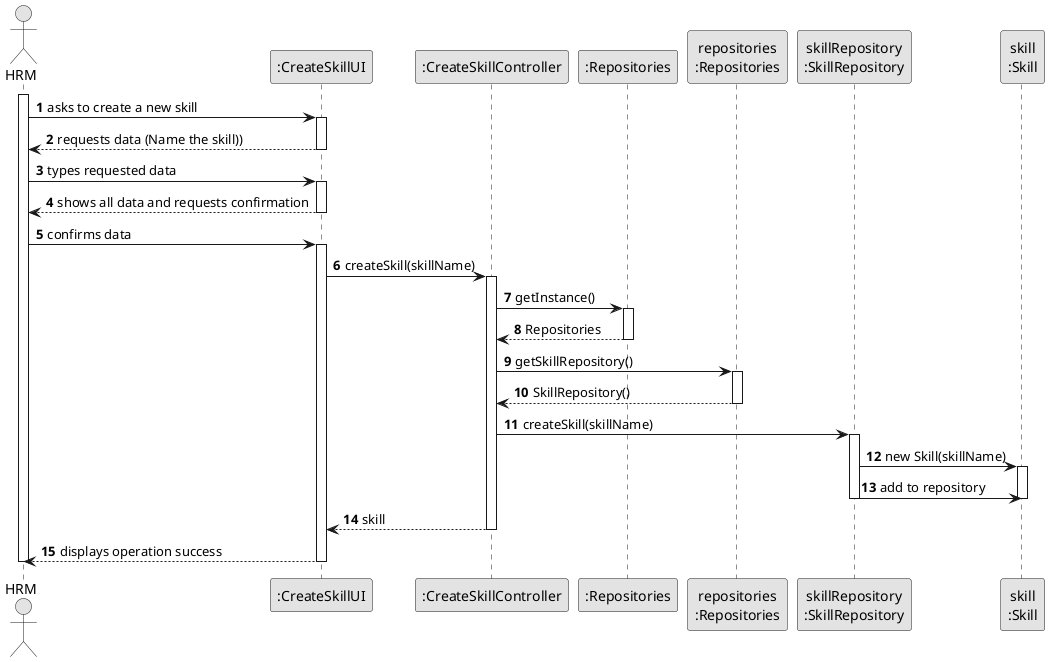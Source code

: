 @startuml
skinparam monochrome true
skinparam packageStyle rectangle
skinparam shadowing false

autonumber

'hide footbox
actor "HRM" as ADM
participant ":CreateSkillUI" as UI
participant ":CreateSkillController" as CTRL
participant ":Repositories" as RepositorySingleton
participant "repositories\n:Repositories" as PLAT
participant "skillRepository\n:SkillRepository" as SkillRepository
participant "skill\n:Skill" as Skill

activate ADM

    ADM -> UI : asks to create a new skill
    activate UI

    UI --> ADM : requests data (Name the skill))
    deactivate UI

    ADM -> UI : types requested data
    activate UI

    UI --> ADM : shows all data and requests confirmation
    deactivate UI

    ADM -> UI : confirms data
    activate UI

    UI -> CTRL : createSkill(skillName)
    activate CTRL

    CTRL -> RepositorySingleton : getInstance()
    activate RepositorySingleton
    CTRL <-- RepositorySingleton : Repositories
    deactivate RepositorySingleton

    CTRL -> PLAT : getSkillRepository()
    activate PLAT
    CTRL <-- PLAT : SkillRepository()
    deactivate PLAT

    CTRL -> SkillRepository : createSkill(skillName)
    activate SkillRepository
        SkillRepository -> Skill : new Skill(skillName)
        activate Skill
        SkillRepository -> Skill : add to repository
        deactivate Skill
    deactivate SkillRepository

    CTRL --> UI : skill
    deactivate CTRL

    UI --> ADM : displays operation success
deactivate UI

deactivate ADM


@enduml